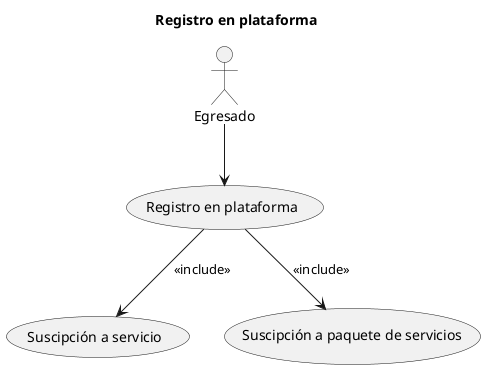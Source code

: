 @startuml Platform_Register

title Registro en plataforma

actor Egresado

Egresado --> (Registro en plataforma)
(Registro en plataforma) --> (Suscipción a servicio) : <<include>>
(Registro en plataforma) --> (Suscipción a paquete de servicios) : <<include>>

@enduml
